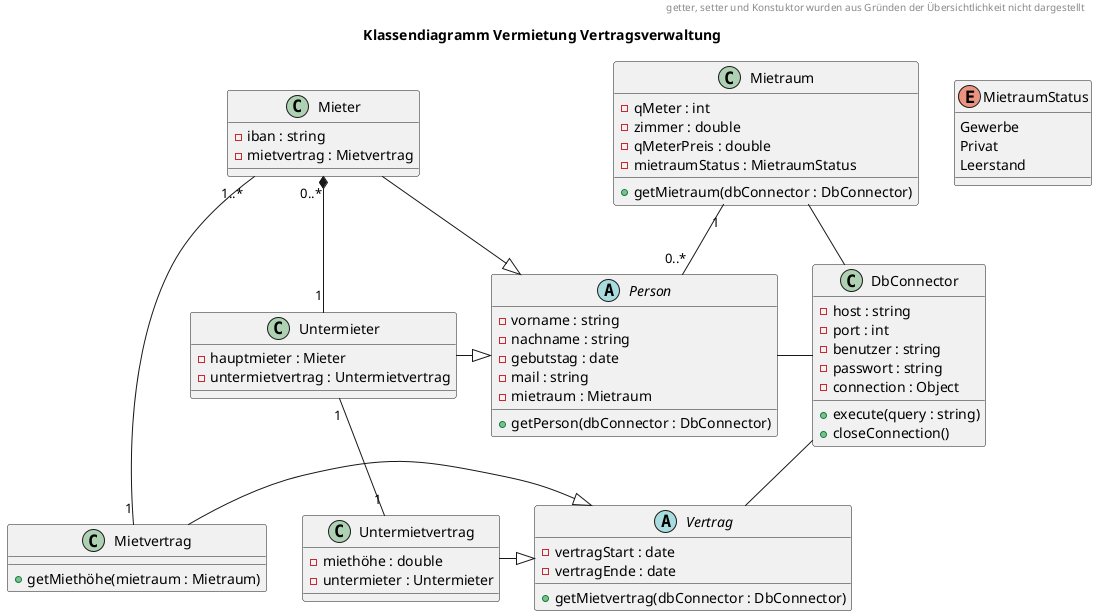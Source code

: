 @startuml
title
Klassendiagramm Vermietung Vertragsverwaltung
end title

header getter, setter und Konstuktor wurden aus Gründen der Übersichtlichkeit nicht dargestellt

abstract Vertrag {
    -vertragStart : date
    -vertragEnde : date
    +getMietvertrag(dbConnector : DbConnector)
}

class Mietvertrag {
    +getMiethöhe(mietraum : Mietraum)
}

class Untermietvertrag {
    -miethöhe : double
    -untermieter : Untermieter
}

abstract Person {
    -vorname : string
    -nachname : string
    -gebutstag : date
    -mail : string
    -mietraum : Mietraum
    +getPerson(dbConnector : DbConnector)
}

class Mieter {
    -iban : string
    -mietvertrag : Mietvertrag
}

class Untermieter {
    -hauptmieter : Mieter
    -untermietvertrag : Untermietvertrag
}

class Mietraum {
    -qMeter : int
    -zimmer : double
    -qMeterPreis : double
    -mietraumStatus : MietraumStatus
    +getMietraum(dbConnector : DbConnector)
}

enum MietraumStatus {
    Gewerbe
    Privat
    Leerstand
}

class DbConnector {
    -host : string
    -port : int
    -benutzer : string
    -passwort : string
    -connection : Object
    +execute(query : string)
    +closeConnection()
}

' Vererbungen
Mietvertrag -|> Vertrag
Untermietvertrag -|> Vertrag
Mieter -|> Person
Untermieter -|> Person

' Assoziationen
Mieter "0..*"*--"1" Untermieter
Untermieter "1"--"1" Untermietvertrag
Mieter "1..*"--"1" Mietvertrag
Mietraum "1"--"0..*" Person 
Mietraum -- DbConnector
Person -right- DbConnector
Vertrag -up- DbConnector
@enduml
